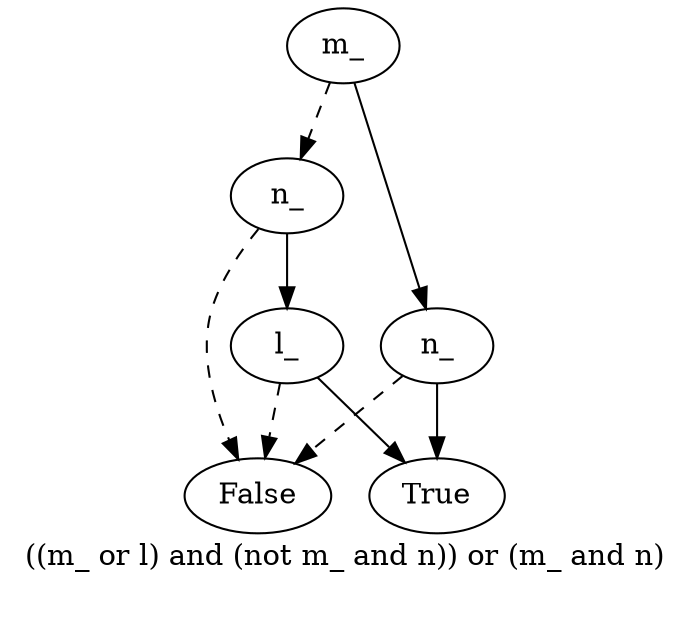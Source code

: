 digraph{
label="((m_ or l) and (not m_ and n)) or (m_ and n)\n\n"
2746076256912[label=m_]2746076259312[label="n_
"]
2746076256912 -> 2746076259312[style=dashed label="" fontcolor = gray]
2746076253552[label="False
"]
2746076259312 -> 2746076253552[style=dashed label="" fontcolor = gray]
2746076251792[label="l_
"]
2746076259312 -> 2746076251792 [label="" fontcolor = gray]
2746076253552[label="False
"]
2746076251792 -> 2746076253552[style=dashed label="" fontcolor = gray]
2746076254512[label="True
"]
2746076251792 -> 2746076254512 [label="" fontcolor = gray]
2746076255152[label="n_
"]
2746076256912 -> 2746076255152 [label="" fontcolor = gray]
2746076253552[label="False
"]
2746076255152 -> 2746076253552[style=dashed label="" fontcolor = gray]
2746076254512[label="True
"]
2746076255152 -> 2746076254512 [label="" fontcolor = gray]
}